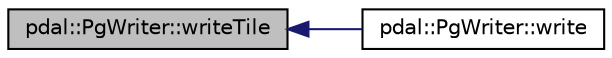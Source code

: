 digraph "pdal::PgWriter::writeTile"
{
  edge [fontname="Helvetica",fontsize="10",labelfontname="Helvetica",labelfontsize="10"];
  node [fontname="Helvetica",fontsize="10",shape=record];
  rankdir="LR";
  Node1 [label="pdal::PgWriter::writeTile",height=0.2,width=0.4,color="black", fillcolor="grey75", style="filled", fontcolor="black"];
  Node1 -> Node2 [dir="back",color="midnightblue",fontsize="10",style="solid",fontname="Helvetica"];
  Node2 [label="pdal::PgWriter::write",height=0.2,width=0.4,color="black", fillcolor="white", style="filled",URL="$classpdal_1_1PgWriter.html#a75d2fa0130cb17470e69425c0b866635"];
}
